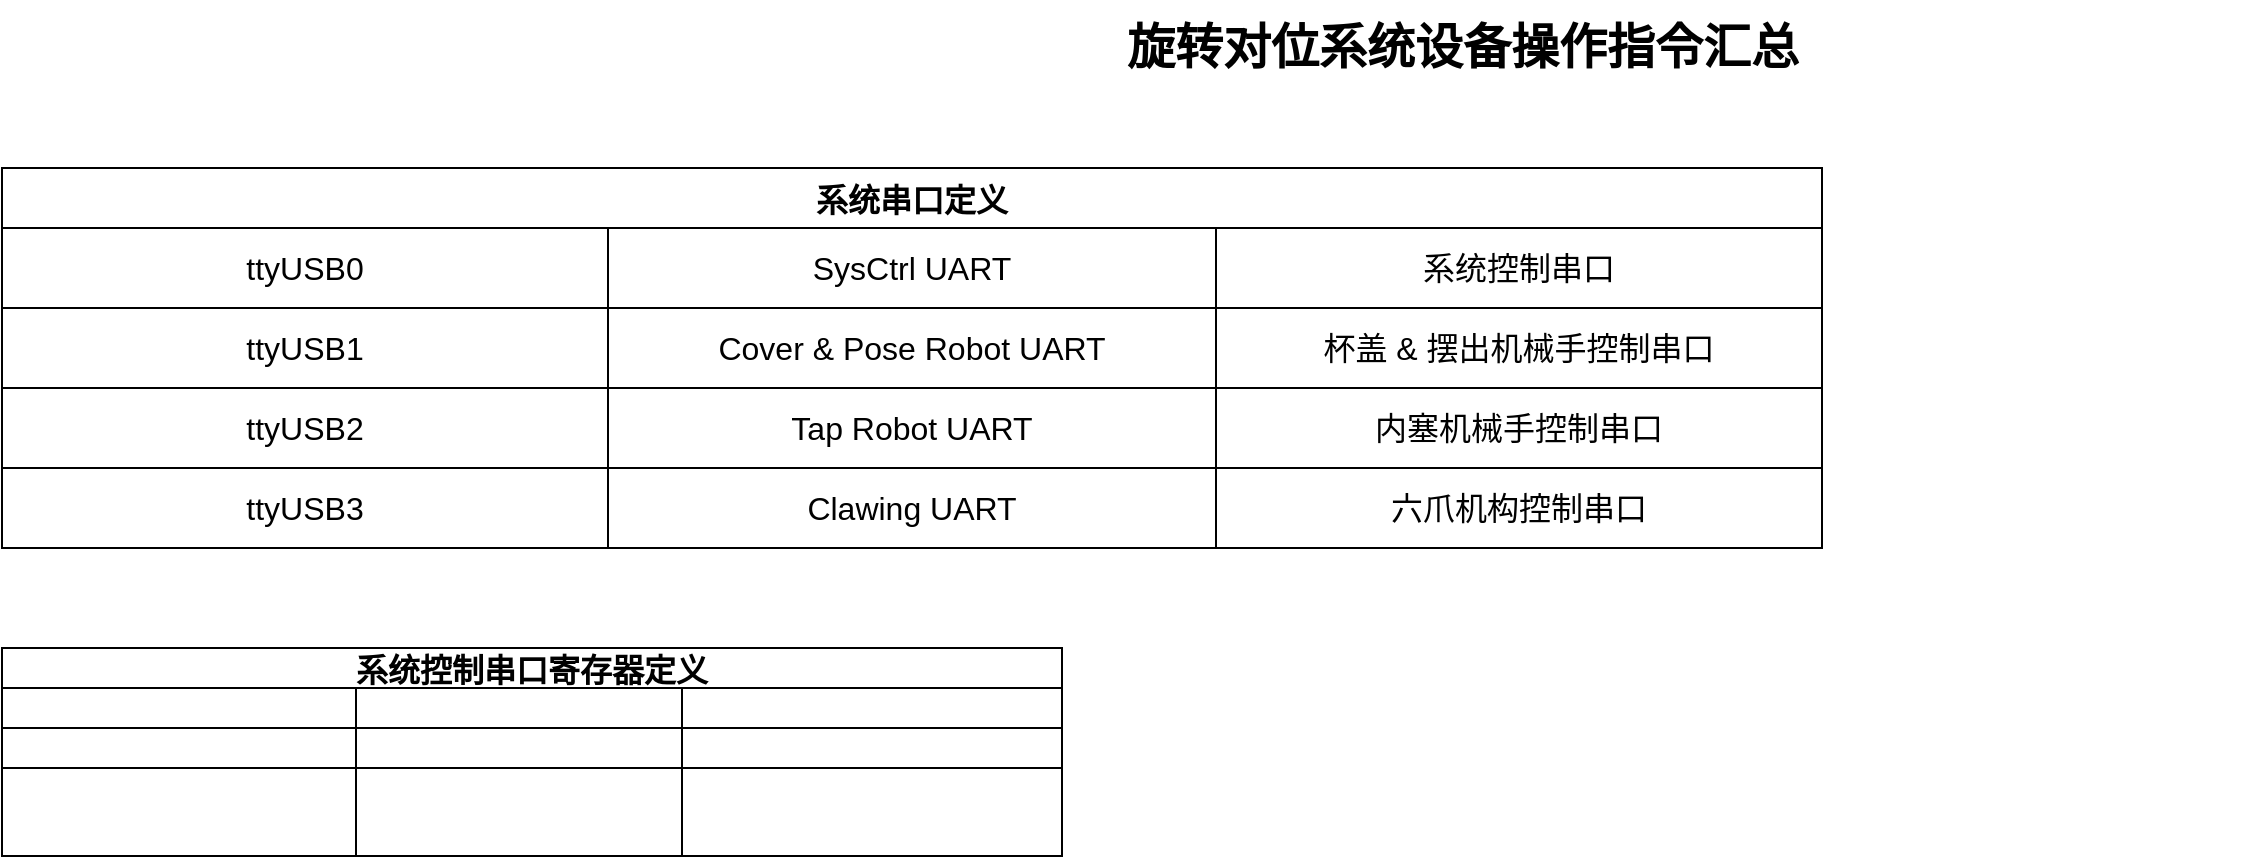 <mxfile version="20.8.10" type="github">
  <diagram name="Page-1" id="bd83a815-5ea8-2e97-e5ec-87c9f400f2fa">
    <mxGraphModel dx="1709" dy="871" grid="1" gridSize="10" guides="1" tooltips="1" connect="1" arrows="1" fold="1" page="1" pageScale="1.5" pageWidth="1169" pageHeight="826" background="none" math="0" shadow="0">
      <root>
        <mxCell id="0" style=";html=1;" />
        <mxCell id="1" style=";html=1;" parent="0" />
        <mxCell id="1516e18e63f93b96-3" value="旋转对位系统设备操作指令汇总" style="text;strokeColor=none;fillColor=none;html=1;fontSize=24;fontStyle=1;verticalAlign=middle;align=center;rounded=0;shadow=1;" parent="1" vertex="1">
          <mxGeometry x="380" width="780" height="40" as="geometry" />
        </mxCell>
        <mxCell id="leJ5RlOltz1dUx3BEvnj-14" value="系统串口定义" style="shape=table;startSize=30;container=1;collapsible=0;childLayout=tableLayout;strokeColor=default;fontSize=16;points=[[0,0,0,0,0],[0,0.25,0,0,0],[0,0.5,0,0,0],[0,0.75,0,0,0],[0,1,0,0,0],[0.25,0,0,0,0],[0.25,1,0,0,0],[0.5,0,0,0,0],[0.5,1,0,0,0],[0.75,0,0,0,0],[0.75,1,0,0,0],[1,0,0,0,0],[1,0.25,0,0,0],[1,0.5,0,0,0],[1,0.75,0,0,0],[1,1,0,0,0]];fontStyle=1" parent="1" vertex="1">
          <mxGeometry x="40" y="80" width="910" height="190" as="geometry" />
        </mxCell>
        <mxCell id="leJ5RlOltz1dUx3BEvnj-15" value="" style="shape=tableRow;horizontal=0;startSize=0;swimlaneHead=0;swimlaneBody=0;strokeColor=inherit;top=0;left=0;bottom=0;right=0;collapsible=0;dropTarget=0;fillColor=none;points=[[0,0.5],[1,0.5]];portConstraint=eastwest;fontSize=16;" parent="leJ5RlOltz1dUx3BEvnj-14" vertex="1">
          <mxGeometry y="30" width="910" height="40" as="geometry" />
        </mxCell>
        <mxCell id="leJ5RlOltz1dUx3BEvnj-16" value="ttyUSB0" style="shape=partialRectangle;html=1;whiteSpace=wrap;connectable=0;strokeColor=inherit;overflow=hidden;fillColor=none;top=0;left=0;bottom=0;right=0;pointerEvents=1;fontSize=16;" parent="leJ5RlOltz1dUx3BEvnj-15" vertex="1">
          <mxGeometry width="303" height="40" as="geometry">
            <mxRectangle width="303" height="40" as="alternateBounds" />
          </mxGeometry>
        </mxCell>
        <mxCell id="leJ5RlOltz1dUx3BEvnj-17" value="SysCtrl UART" style="shape=partialRectangle;html=1;whiteSpace=wrap;connectable=0;strokeColor=inherit;overflow=hidden;fillColor=none;top=0;left=0;bottom=0;right=0;pointerEvents=1;fontSize=16;" parent="leJ5RlOltz1dUx3BEvnj-15" vertex="1">
          <mxGeometry x="303" width="304" height="40" as="geometry">
            <mxRectangle width="304" height="40" as="alternateBounds" />
          </mxGeometry>
        </mxCell>
        <mxCell id="leJ5RlOltz1dUx3BEvnj-18" value="系统控制串口" style="shape=partialRectangle;html=1;whiteSpace=wrap;connectable=0;strokeColor=inherit;overflow=hidden;fillColor=none;top=0;left=0;bottom=0;right=0;pointerEvents=1;fontSize=16;" parent="leJ5RlOltz1dUx3BEvnj-15" vertex="1">
          <mxGeometry x="607" width="303" height="40" as="geometry">
            <mxRectangle width="303" height="40" as="alternateBounds" />
          </mxGeometry>
        </mxCell>
        <mxCell id="leJ5RlOltz1dUx3BEvnj-19" value="" style="shape=tableRow;horizontal=0;startSize=0;swimlaneHead=0;swimlaneBody=0;strokeColor=inherit;top=0;left=0;bottom=0;right=0;collapsible=0;dropTarget=0;fillColor=none;points=[[0,0.5],[1,0.5]];portConstraint=eastwest;fontSize=16;" parent="leJ5RlOltz1dUx3BEvnj-14" vertex="1">
          <mxGeometry y="70" width="910" height="40" as="geometry" />
        </mxCell>
        <mxCell id="leJ5RlOltz1dUx3BEvnj-20" value="ttyUSB1" style="shape=partialRectangle;html=1;whiteSpace=wrap;connectable=1;strokeColor=inherit;overflow=hidden;fillColor=none;top=0;left=0;bottom=0;right=0;pointerEvents=1;fontSize=16;movable=1;resizable=1;rotatable=1;deletable=1;editable=1;" parent="leJ5RlOltz1dUx3BEvnj-19" vertex="1">
          <mxGeometry width="303" height="40" as="geometry">
            <mxRectangle width="303" height="40" as="alternateBounds" />
          </mxGeometry>
        </mxCell>
        <mxCell id="leJ5RlOltz1dUx3BEvnj-21" value="Cover &amp;amp; Pose Robot UART" style="shape=partialRectangle;html=1;whiteSpace=wrap;connectable=0;strokeColor=inherit;overflow=hidden;fillColor=none;top=0;left=0;bottom=0;right=0;pointerEvents=1;fontSize=16;" parent="leJ5RlOltz1dUx3BEvnj-19" vertex="1">
          <mxGeometry x="303" width="304" height="40" as="geometry">
            <mxRectangle width="304" height="40" as="alternateBounds" />
          </mxGeometry>
        </mxCell>
        <mxCell id="leJ5RlOltz1dUx3BEvnj-22" value="杯盖 &amp;amp; 摆出机械手控制串口" style="shape=partialRectangle;html=1;whiteSpace=wrap;connectable=0;strokeColor=inherit;overflow=hidden;fillColor=none;top=0;left=0;bottom=0;right=0;pointerEvents=1;fontSize=16;" parent="leJ5RlOltz1dUx3BEvnj-19" vertex="1">
          <mxGeometry x="607" width="303" height="40" as="geometry">
            <mxRectangle width="303" height="40" as="alternateBounds" />
          </mxGeometry>
        </mxCell>
        <mxCell id="leJ5RlOltz1dUx3BEvnj-72" value="" style="shape=tableRow;horizontal=0;startSize=0;swimlaneHead=0;swimlaneBody=0;strokeColor=inherit;top=0;left=0;bottom=0;right=0;collapsible=0;dropTarget=0;fillColor=none;points=[[0,0.5],[1,0.5]];portConstraint=eastwest;fontSize=16;" parent="leJ5RlOltz1dUx3BEvnj-14" vertex="1">
          <mxGeometry y="110" width="910" height="40" as="geometry" />
        </mxCell>
        <mxCell id="leJ5RlOltz1dUx3BEvnj-73" value="ttyUSB2" style="shape=partialRectangle;html=1;whiteSpace=wrap;connectable=1;strokeColor=inherit;overflow=hidden;fillColor=none;top=0;left=0;bottom=0;right=0;pointerEvents=1;fontSize=16;movable=1;resizable=1;rotatable=1;deletable=1;editable=1;" parent="leJ5RlOltz1dUx3BEvnj-72" vertex="1">
          <mxGeometry width="303" height="40" as="geometry">
            <mxRectangle width="303" height="40" as="alternateBounds" />
          </mxGeometry>
        </mxCell>
        <mxCell id="leJ5RlOltz1dUx3BEvnj-74" value="Tap Robot UART" style="shape=partialRectangle;html=1;whiteSpace=wrap;connectable=0;strokeColor=inherit;overflow=hidden;fillColor=none;top=0;left=0;bottom=0;right=0;pointerEvents=1;fontSize=16;" parent="leJ5RlOltz1dUx3BEvnj-72" vertex="1">
          <mxGeometry x="303" width="304" height="40" as="geometry">
            <mxRectangle width="304" height="40" as="alternateBounds" />
          </mxGeometry>
        </mxCell>
        <mxCell id="leJ5RlOltz1dUx3BEvnj-75" value="内塞机械手控制串口" style="shape=partialRectangle;html=1;whiteSpace=wrap;connectable=0;strokeColor=inherit;overflow=hidden;fillColor=none;top=0;left=0;bottom=0;right=0;pointerEvents=1;fontSize=16;" parent="leJ5RlOltz1dUx3BEvnj-72" vertex="1">
          <mxGeometry x="607" width="303" height="40" as="geometry">
            <mxRectangle width="303" height="40" as="alternateBounds" />
          </mxGeometry>
        </mxCell>
        <mxCell id="leJ5RlOltz1dUx3BEvnj-23" value="" style="shape=tableRow;horizontal=0;startSize=0;swimlaneHead=0;swimlaneBody=0;strokeColor=inherit;top=0;left=0;bottom=0;right=0;collapsible=0;dropTarget=0;fillColor=none;points=[[0,0.5],[1,0.5]];portConstraint=eastwest;fontSize=16;" parent="leJ5RlOltz1dUx3BEvnj-14" vertex="1">
          <mxGeometry y="150" width="910" height="40" as="geometry" />
        </mxCell>
        <mxCell id="leJ5RlOltz1dUx3BEvnj-24" value="ttyUSB3" style="shape=partialRectangle;html=1;whiteSpace=wrap;connectable=0;strokeColor=inherit;overflow=hidden;fillColor=none;top=0;left=0;bottom=0;right=0;pointerEvents=1;fontSize=16;" parent="leJ5RlOltz1dUx3BEvnj-23" vertex="1">
          <mxGeometry width="303" height="40" as="geometry">
            <mxRectangle width="303" height="40" as="alternateBounds" />
          </mxGeometry>
        </mxCell>
        <mxCell id="leJ5RlOltz1dUx3BEvnj-25" value="Clawing UART" style="shape=partialRectangle;html=1;whiteSpace=wrap;connectable=0;strokeColor=inherit;overflow=hidden;fillColor=none;top=0;left=0;bottom=0;right=0;pointerEvents=1;fontSize=16;" parent="leJ5RlOltz1dUx3BEvnj-23" vertex="1">
          <mxGeometry x="303" width="304" height="40" as="geometry">
            <mxRectangle width="304" height="40" as="alternateBounds" />
          </mxGeometry>
        </mxCell>
        <mxCell id="leJ5RlOltz1dUx3BEvnj-26" value="六爪机构控制串口" style="shape=partialRectangle;html=1;whiteSpace=wrap;connectable=0;strokeColor=inherit;overflow=hidden;fillColor=none;top=0;left=0;bottom=0;right=0;pointerEvents=1;fontSize=16;points=[[0,0,0,0,0],[0,0.25,0,0,0],[0,0.5,0,0,0],[0,0.75,0,0,0],[0,1,0,0,0],[0.25,0,0,0,0],[0.25,1,0,0,0],[0.5,0,0,0,0],[0.5,1,0,0,0],[0.75,0,0,0,0],[0.75,1,0,0,0],[1,0,0,0,0],[1,0.25,0,0,0],[1,0.5,0,0,0],[1,0.75,0,0,0],[1,1,0,0,0]];" parent="leJ5RlOltz1dUx3BEvnj-23" vertex="1">
          <mxGeometry x="607" width="303" height="40" as="geometry">
            <mxRectangle width="303" height="40" as="alternateBounds" />
          </mxGeometry>
        </mxCell>
        <mxCell id="aUh0HOaLjlkwfo6SAAPY-28" value="系统控制串口寄存器定义" style="shape=table;startSize=20;container=1;collapsible=0;childLayout=tableLayout;strokeColor=default;fontSize=16;fontStyle=1" vertex="1" parent="1">
          <mxGeometry x="40" y="320" width="530" height="104" as="geometry" />
        </mxCell>
        <mxCell id="aUh0HOaLjlkwfo6SAAPY-29" value="" style="shape=tableRow;horizontal=0;startSize=0;swimlaneHead=0;swimlaneBody=0;strokeColor=inherit;top=0;left=0;bottom=0;right=0;collapsible=0;dropTarget=0;fillColor=none;points=[[0,0.5],[1,0.5]];portConstraint=eastwest;fontSize=16;" vertex="1" parent="aUh0HOaLjlkwfo6SAAPY-28">
          <mxGeometry y="20" width="530" height="20" as="geometry" />
        </mxCell>
        <mxCell id="aUh0HOaLjlkwfo6SAAPY-30" value="" style="shape=partialRectangle;html=1;whiteSpace=wrap;connectable=0;strokeColor=inherit;overflow=hidden;fillColor=none;top=0;left=0;bottom=0;right=0;pointerEvents=1;fontSize=16;" vertex="1" parent="aUh0HOaLjlkwfo6SAAPY-29">
          <mxGeometry width="177" height="20" as="geometry">
            <mxRectangle width="177" height="20" as="alternateBounds" />
          </mxGeometry>
        </mxCell>
        <mxCell id="aUh0HOaLjlkwfo6SAAPY-31" value="" style="shape=partialRectangle;html=1;whiteSpace=wrap;connectable=0;strokeColor=inherit;overflow=hidden;fillColor=none;top=0;left=0;bottom=0;right=0;pointerEvents=1;fontSize=16;" vertex="1" parent="aUh0HOaLjlkwfo6SAAPY-29">
          <mxGeometry x="177" width="163" height="20" as="geometry">
            <mxRectangle width="163" height="20" as="alternateBounds" />
          </mxGeometry>
        </mxCell>
        <mxCell id="aUh0HOaLjlkwfo6SAAPY-32" value="" style="shape=partialRectangle;html=1;whiteSpace=wrap;connectable=0;strokeColor=inherit;overflow=hidden;fillColor=none;top=0;left=0;bottom=0;right=0;pointerEvents=1;fontSize=16;" vertex="1" parent="aUh0HOaLjlkwfo6SAAPY-29">
          <mxGeometry x="340" width="190" height="20" as="geometry">
            <mxRectangle width="190" height="20" as="alternateBounds" />
          </mxGeometry>
        </mxCell>
        <mxCell id="aUh0HOaLjlkwfo6SAAPY-33" value="" style="shape=tableRow;horizontal=0;startSize=0;swimlaneHead=0;swimlaneBody=0;strokeColor=inherit;top=0;left=0;bottom=0;right=0;collapsible=0;dropTarget=0;fillColor=none;points=[[0,0.5],[1,0.5]];portConstraint=eastwest;fontSize=16;" vertex="1" parent="aUh0HOaLjlkwfo6SAAPY-28">
          <mxGeometry y="40" width="530" height="20" as="geometry" />
        </mxCell>
        <mxCell id="aUh0HOaLjlkwfo6SAAPY-34" value="" style="shape=partialRectangle;html=1;whiteSpace=wrap;connectable=0;strokeColor=inherit;overflow=hidden;fillColor=none;top=0;left=0;bottom=0;right=0;pointerEvents=1;fontSize=16;" vertex="1" parent="aUh0HOaLjlkwfo6SAAPY-33">
          <mxGeometry width="177" height="20" as="geometry">
            <mxRectangle width="177" height="20" as="alternateBounds" />
          </mxGeometry>
        </mxCell>
        <mxCell id="aUh0HOaLjlkwfo6SAAPY-35" value="" style="shape=partialRectangle;html=1;whiteSpace=wrap;connectable=0;strokeColor=inherit;overflow=hidden;fillColor=none;top=0;left=0;bottom=0;right=0;pointerEvents=1;fontSize=16;" vertex="1" parent="aUh0HOaLjlkwfo6SAAPY-33">
          <mxGeometry x="177" width="163" height="20" as="geometry">
            <mxRectangle width="163" height="20" as="alternateBounds" />
          </mxGeometry>
        </mxCell>
        <mxCell id="aUh0HOaLjlkwfo6SAAPY-36" value="" style="shape=partialRectangle;html=1;whiteSpace=wrap;connectable=0;strokeColor=inherit;overflow=hidden;fillColor=none;top=0;left=0;bottom=0;right=0;pointerEvents=1;fontSize=16;" vertex="1" parent="aUh0HOaLjlkwfo6SAAPY-33">
          <mxGeometry x="340" width="190" height="20" as="geometry">
            <mxRectangle width="190" height="20" as="alternateBounds" />
          </mxGeometry>
        </mxCell>
        <mxCell id="aUh0HOaLjlkwfo6SAAPY-37" value="" style="shape=tableRow;horizontal=0;startSize=0;swimlaneHead=0;swimlaneBody=0;strokeColor=inherit;top=0;left=0;bottom=0;right=0;collapsible=0;dropTarget=0;fillColor=none;points=[[0,0.5],[1,0.5]];portConstraint=eastwest;fontSize=16;" vertex="1" parent="aUh0HOaLjlkwfo6SAAPY-28">
          <mxGeometry y="60" width="530" height="44" as="geometry" />
        </mxCell>
        <mxCell id="aUh0HOaLjlkwfo6SAAPY-38" value="" style="shape=partialRectangle;html=1;whiteSpace=wrap;connectable=0;strokeColor=inherit;overflow=hidden;fillColor=none;top=0;left=0;bottom=0;right=0;pointerEvents=1;fontSize=16;" vertex="1" parent="aUh0HOaLjlkwfo6SAAPY-37">
          <mxGeometry width="177" height="44" as="geometry">
            <mxRectangle width="177" height="44" as="alternateBounds" />
          </mxGeometry>
        </mxCell>
        <mxCell id="aUh0HOaLjlkwfo6SAAPY-39" value="" style="shape=partialRectangle;html=1;whiteSpace=wrap;connectable=0;strokeColor=inherit;overflow=hidden;fillColor=none;top=0;left=0;bottom=0;right=0;pointerEvents=1;fontSize=16;" vertex="1" parent="aUh0HOaLjlkwfo6SAAPY-37">
          <mxGeometry x="177" width="163" height="44" as="geometry">
            <mxRectangle width="163" height="44" as="alternateBounds" />
          </mxGeometry>
        </mxCell>
        <mxCell id="aUh0HOaLjlkwfo6SAAPY-40" value="" style="shape=partialRectangle;html=1;whiteSpace=wrap;connectable=0;strokeColor=inherit;overflow=hidden;fillColor=none;top=0;left=0;bottom=0;right=0;pointerEvents=1;fontSize=16;" vertex="1" parent="aUh0HOaLjlkwfo6SAAPY-37">
          <mxGeometry x="340" width="190" height="44" as="geometry">
            <mxRectangle width="190" height="44" as="alternateBounds" />
          </mxGeometry>
        </mxCell>
      </root>
    </mxGraphModel>
  </diagram>
</mxfile>
